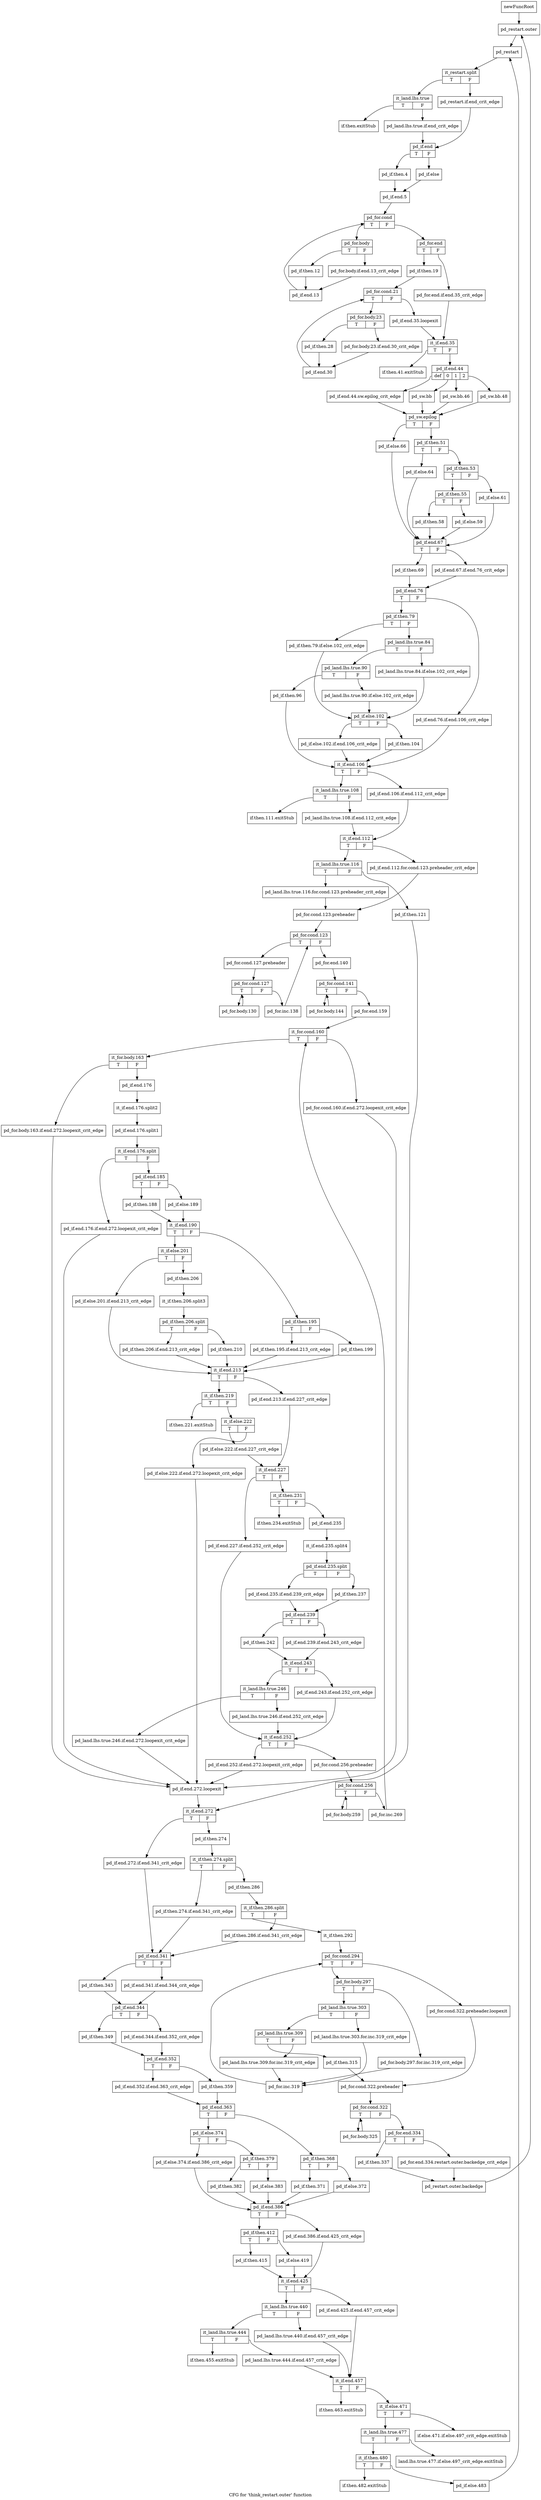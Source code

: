 digraph "CFG for 'think_restart.outer' function" {
	label="CFG for 'think_restart.outer' function";

	Node0x1148e30 [shape=record,label="{newFuncRoot}"];
	Node0x1148e30 -> Node0x11491a0;
	Node0x1148e80 [shape=record,label="{if.then.exitStub}"];
	Node0x1148ed0 [shape=record,label="{if.then.41.exitStub}"];
	Node0x1148f20 [shape=record,label="{if.then.111.exitStub}"];
	Node0x1148f70 [shape=record,label="{if.then.221.exitStub}"];
	Node0x1148fc0 [shape=record,label="{if.then.234.exitStub}"];
	Node0x1149010 [shape=record,label="{if.then.455.exitStub}"];
	Node0x1149060 [shape=record,label="{if.then.463.exitStub}"];
	Node0x11490b0 [shape=record,label="{if.else.471.if.else.497_crit_edge.exitStub}"];
	Node0x1149100 [shape=record,label="{land.lhs.true.477.if.else.497_crit_edge.exitStub}"];
	Node0x1149150 [shape=record,label="{if.then.482.exitStub}"];
	Node0x11491a0 [shape=record,label="{pd_restart.outer}"];
	Node0x11491a0 -> Node0x11491f0;
	Node0x11491f0 [shape=record,label="{pd_restart}"];
	Node0x11491f0 -> Node0x1450220;
	Node0x1450220 [shape=record,label="{it_restart.split|{<s0>T|<s1>F}}"];
	Node0x1450220:s0 -> Node0x1149290;
	Node0x1450220:s1 -> Node0x1149240;
	Node0x1149240 [shape=record,label="{pd_restart.if.end_crit_edge}"];
	Node0x1149240 -> Node0x1149330;
	Node0x1149290 [shape=record,label="{it_land.lhs.true|{<s0>T|<s1>F}}"];
	Node0x1149290:s0 -> Node0x1148e80;
	Node0x1149290:s1 -> Node0x11492e0;
	Node0x11492e0 [shape=record,label="{pd_land.lhs.true.if.end_crit_edge}"];
	Node0x11492e0 -> Node0x1149330;
	Node0x1149330 [shape=record,label="{pd_if.end|{<s0>T|<s1>F}}"];
	Node0x1149330:s0 -> Node0x11493d0;
	Node0x1149330:s1 -> Node0x1149380;
	Node0x1149380 [shape=record,label="{pd_if.else}"];
	Node0x1149380 -> Node0x1149420;
	Node0x11493d0 [shape=record,label="{pd_if.then.4}"];
	Node0x11493d0 -> Node0x1149420;
	Node0x1149420 [shape=record,label="{pd_if.end.5}"];
	Node0x1149420 -> Node0x1149470;
	Node0x1149470 [shape=record,label="{pd_for.cond|{<s0>T|<s1>F}}"];
	Node0x1149470:s0 -> Node0x114c710;
	Node0x1149470:s1 -> Node0x11494c0;
	Node0x11494c0 [shape=record,label="{pd_for.end|{<s0>T|<s1>F}}"];
	Node0x11494c0:s0 -> Node0x1149560;
	Node0x11494c0:s1 -> Node0x1149510;
	Node0x1149510 [shape=record,label="{pd_for.end.if.end.35_crit_edge}"];
	Node0x1149510 -> Node0x1149650;
	Node0x1149560 [shape=record,label="{pd_if.then.19}"];
	Node0x1149560 -> Node0x11495b0;
	Node0x11495b0 [shape=record,label="{pd_for.cond.21|{<s0>T|<s1>F}}"];
	Node0x11495b0:s0 -> Node0x114c5d0;
	Node0x11495b0:s1 -> Node0x1149600;
	Node0x1149600 [shape=record,label="{pd_if.end.35.loopexit}"];
	Node0x1149600 -> Node0x1149650;
	Node0x1149650 [shape=record,label="{it_if.end.35|{<s0>T|<s1>F}}"];
	Node0x1149650:s0 -> Node0x1148ed0;
	Node0x1149650:s1 -> Node0x11496a0;
	Node0x11496a0 [shape=record,label="{pd_if.end.44|{<s0>def|<s1>0|<s2>1|<s3>2}}"];
	Node0x11496a0:s0 -> Node0x11497e0;
	Node0x11496a0:s1 -> Node0x1149790;
	Node0x11496a0:s2 -> Node0x1149740;
	Node0x11496a0:s3 -> Node0x11496f0;
	Node0x11496f0 [shape=record,label="{pd_sw.bb.48}"];
	Node0x11496f0 -> Node0x1149830;
	Node0x1149740 [shape=record,label="{pd_sw.bb.46}"];
	Node0x1149740 -> Node0x1149830;
	Node0x1149790 [shape=record,label="{pd_sw.bb}"];
	Node0x1149790 -> Node0x1149830;
	Node0x11497e0 [shape=record,label="{pd_if.end.44.sw.epilog_crit_edge}"];
	Node0x11497e0 -> Node0x1149830;
	Node0x1149830 [shape=record,label="{pd_sw.epilog|{<s0>T|<s1>F}}"];
	Node0x1149830:s0 -> Node0x1149ab0;
	Node0x1149830:s1 -> Node0x1149880;
	Node0x1149880 [shape=record,label="{pd_if.then.51|{<s0>T|<s1>F}}"];
	Node0x1149880:s0 -> Node0x1149a60;
	Node0x1149880:s1 -> Node0x11498d0;
	Node0x11498d0 [shape=record,label="{pd_if.then.53|{<s0>T|<s1>F}}"];
	Node0x11498d0:s0 -> Node0x1149970;
	Node0x11498d0:s1 -> Node0x1149920;
	Node0x1149920 [shape=record,label="{pd_if.else.61}"];
	Node0x1149920 -> Node0x1149b00;
	Node0x1149970 [shape=record,label="{pd_if.then.55|{<s0>T|<s1>F}}"];
	Node0x1149970:s0 -> Node0x1149a10;
	Node0x1149970:s1 -> Node0x11499c0;
	Node0x11499c0 [shape=record,label="{pd_if.else.59}"];
	Node0x11499c0 -> Node0x1149b00;
	Node0x1149a10 [shape=record,label="{pd_if.then.58}"];
	Node0x1149a10 -> Node0x1149b00;
	Node0x1149a60 [shape=record,label="{pd_if.else.64}"];
	Node0x1149a60 -> Node0x1149b00;
	Node0x1149ab0 [shape=record,label="{pd_if.else.66}"];
	Node0x1149ab0 -> Node0x1149b00;
	Node0x1149b00 [shape=record,label="{pd_if.end.67|{<s0>T|<s1>F}}"];
	Node0x1149b00:s0 -> Node0x1149ba0;
	Node0x1149b00:s1 -> Node0x1149b50;
	Node0x1149b50 [shape=record,label="{pd_if.end.67.if.end.76_crit_edge}"];
	Node0x1149b50 -> Node0x1149bf0;
	Node0x1149ba0 [shape=record,label="{pd_if.then.69}"];
	Node0x1149ba0 -> Node0x1149bf0;
	Node0x1149bf0 [shape=record,label="{pd_if.end.76|{<s0>T|<s1>F}}"];
	Node0x1149bf0:s0 -> Node0x1149c90;
	Node0x1149bf0:s1 -> Node0x1149c40;
	Node0x1149c40 [shape=record,label="{pd_if.end.76.if.end.106_crit_edge}"];
	Node0x1149c40 -> Node0x1149fb0;
	Node0x1149c90 [shape=record,label="{pd_if.then.79|{<s0>T|<s1>F}}"];
	Node0x1149c90:s0 -> Node0x1149e70;
	Node0x1149c90:s1 -> Node0x1149ce0;
	Node0x1149ce0 [shape=record,label="{pd_land.lhs.true.84|{<s0>T|<s1>F}}"];
	Node0x1149ce0:s0 -> Node0x1149d80;
	Node0x1149ce0:s1 -> Node0x1149d30;
	Node0x1149d30 [shape=record,label="{pd_land.lhs.true.84.if.else.102_crit_edge}"];
	Node0x1149d30 -> Node0x1149ec0;
	Node0x1149d80 [shape=record,label="{pd_land.lhs.true.90|{<s0>T|<s1>F}}"];
	Node0x1149d80:s0 -> Node0x1149e20;
	Node0x1149d80:s1 -> Node0x1149dd0;
	Node0x1149dd0 [shape=record,label="{pd_land.lhs.true.90.if.else.102_crit_edge}"];
	Node0x1149dd0 -> Node0x1149ec0;
	Node0x1149e20 [shape=record,label="{pd_if.then.96}"];
	Node0x1149e20 -> Node0x1149fb0;
	Node0x1149e70 [shape=record,label="{pd_if.then.79.if.else.102_crit_edge}"];
	Node0x1149e70 -> Node0x1149ec0;
	Node0x1149ec0 [shape=record,label="{pd_if.else.102|{<s0>T|<s1>F}}"];
	Node0x1149ec0:s0 -> Node0x1149f60;
	Node0x1149ec0:s1 -> Node0x1149f10;
	Node0x1149f10 [shape=record,label="{pd_if.then.104}"];
	Node0x1149f10 -> Node0x1149fb0;
	Node0x1149f60 [shape=record,label="{pd_if.else.102.if.end.106_crit_edge}"];
	Node0x1149f60 -> Node0x1149fb0;
	Node0x1149fb0 [shape=record,label="{it_if.end.106|{<s0>T|<s1>F}}"];
	Node0x1149fb0:s0 -> Node0x114a050;
	Node0x1149fb0:s1 -> Node0x114a000;
	Node0x114a000 [shape=record,label="{pd_if.end.106.if.end.112_crit_edge}"];
	Node0x114a000 -> Node0x114a0f0;
	Node0x114a050 [shape=record,label="{it_land.lhs.true.108|{<s0>T|<s1>F}}"];
	Node0x114a050:s0 -> Node0x1148f20;
	Node0x114a050:s1 -> Node0x114a0a0;
	Node0x114a0a0 [shape=record,label="{pd_land.lhs.true.108.if.end.112_crit_edge}"];
	Node0x114a0a0 -> Node0x114a0f0;
	Node0x114a0f0 [shape=record,label="{it_if.end.112|{<s0>T|<s1>F}}"];
	Node0x114a0f0:s0 -> Node0x114a190;
	Node0x114a0f0:s1 -> Node0x114a140;
	Node0x114a140 [shape=record,label="{pd_if.end.112.for.cond.123.preheader_crit_edge}"];
	Node0x114a140 -> Node0x114a280;
	Node0x114a190 [shape=record,label="{it_land.lhs.true.116|{<s0>T|<s1>F}}"];
	Node0x114a190:s0 -> Node0x114a230;
	Node0x114a190:s1 -> Node0x114a1e0;
	Node0x114a1e0 [shape=record,label="{pd_if.then.121}"];
	Node0x114a1e0 -> Node0x114b220;
	Node0x114a230 [shape=record,label="{pd_land.lhs.true.116.for.cond.123.preheader_crit_edge}"];
	Node0x114a230 -> Node0x114a280;
	Node0x114a280 [shape=record,label="{pd_for.cond.123.preheader}"];
	Node0x114a280 -> Node0x114a2d0;
	Node0x114a2d0 [shape=record,label="{pd_for.cond.123|{<s0>T|<s1>F}}"];
	Node0x114a2d0:s0 -> Node0x114c490;
	Node0x114a2d0:s1 -> Node0x114a320;
	Node0x114a320 [shape=record,label="{pd_for.end.140}"];
	Node0x114a320 -> Node0x114a370;
	Node0x114a370 [shape=record,label="{pd_for.cond.141|{<s0>T|<s1>F}}"];
	Node0x114a370:s0 -> Node0x114c440;
	Node0x114a370:s1 -> Node0x114a3c0;
	Node0x114a3c0 [shape=record,label="{pd_for.end.159}"];
	Node0x114a3c0 -> Node0x114a410;
	Node0x114a410 [shape=record,label="{it_for.cond.160|{<s0>T|<s1>F}}"];
	Node0x114a410:s0 -> Node0x114a4b0;
	Node0x114a410:s1 -> Node0x114a460;
	Node0x114a460 [shape=record,label="{pd_for.cond.160.if.end.272.loopexit_crit_edge}"];
	Node0x114a460 -> Node0x114b1d0;
	Node0x114a4b0 [shape=record,label="{it_for.body.163|{<s0>T|<s1>F}}"];
	Node0x114a4b0:s0 -> Node0x114b180;
	Node0x114a4b0:s1 -> Node0x114a500;
	Node0x114a500 [shape=record,label="{pd_if.end.176}"];
	Node0x114a500 -> Node0x1453810;
	Node0x1453810 [shape=record,label="{it_if.end.176.split2}"];
	Node0x1453810 -> Node0x1454e30;
	Node0x1454e30 [shape=record,label="{pd_if.end.176.split1}"];
	Node0x1454e30 -> Node0x1452bb0;
	Node0x1452bb0 [shape=record,label="{it_if.end.176.split|{<s0>T|<s1>F}}"];
	Node0x1452bb0:s0 -> Node0x114b130;
	Node0x1452bb0:s1 -> Node0x114a550;
	Node0x114a550 [shape=record,label="{pd_if.end.185|{<s0>T|<s1>F}}"];
	Node0x114a550:s0 -> Node0x114a5f0;
	Node0x114a550:s1 -> Node0x114a5a0;
	Node0x114a5a0 [shape=record,label="{pd_if.else.189}"];
	Node0x114a5a0 -> Node0x114a640;
	Node0x114a5f0 [shape=record,label="{pd_if.then.188}"];
	Node0x114a5f0 -> Node0x114a640;
	Node0x114a640 [shape=record,label="{it_if.end.190|{<s0>T|<s1>F}}"];
	Node0x114a640:s0 -> Node0x114a780;
	Node0x114a640:s1 -> Node0x114a690;
	Node0x114a690 [shape=record,label="{pd_if.then.195|{<s0>T|<s1>F}}"];
	Node0x114a690:s0 -> Node0x114a730;
	Node0x114a690:s1 -> Node0x114a6e0;
	Node0x114a6e0 [shape=record,label="{pd_if.then.199}"];
	Node0x114a6e0 -> Node0x114a910;
	Node0x114a730 [shape=record,label="{pd_if.then.195.if.end.213_crit_edge}"];
	Node0x114a730 -> Node0x114a910;
	Node0x114a780 [shape=record,label="{it_if.else.201|{<s0>T|<s1>F}}"];
	Node0x114a780:s0 -> Node0x114a8c0;
	Node0x114a780:s1 -> Node0x114a7d0;
	Node0x114a7d0 [shape=record,label="{pd_if.then.206}"];
	Node0x114a7d0 -> Node0x144c230;
	Node0x144c230 [shape=record,label="{it_if.then.206.split3}"];
	Node0x144c230 -> Node0x13db4f0;
	Node0x13db4f0 [shape=record,label="{pd_if.then.206.split|{<s0>T|<s1>F}}"];
	Node0x13db4f0:s0 -> Node0x114a870;
	Node0x13db4f0:s1 -> Node0x114a820;
	Node0x114a820 [shape=record,label="{pd_if.then.210}"];
	Node0x114a820 -> Node0x114a910;
	Node0x114a870 [shape=record,label="{pd_if.then.206.if.end.213_crit_edge}"];
	Node0x114a870 -> Node0x114a910;
	Node0x114a8c0 [shape=record,label="{pd_if.else.201.if.end.213_crit_edge}"];
	Node0x114a8c0 -> Node0x114a910;
	Node0x114a910 [shape=record,label="{it_if.end.213|{<s0>T|<s1>F}}"];
	Node0x114a910:s0 -> Node0x114a9b0;
	Node0x114a910:s1 -> Node0x114a960;
	Node0x114a960 [shape=record,label="{pd_if.end.213.if.end.227_crit_edge}"];
	Node0x114a960 -> Node0x114aaf0;
	Node0x114a9b0 [shape=record,label="{it_if.then.219|{<s0>T|<s1>F}}"];
	Node0x114a9b0:s0 -> Node0x1148f70;
	Node0x114a9b0:s1 -> Node0x114aa00;
	Node0x114aa00 [shape=record,label="{it_if.else.222|{<s0>T|<s1>F}}"];
	Node0x114aa00:s0 -> Node0x114aaa0;
	Node0x114aa00:s1 -> Node0x114aa50;
	Node0x114aa50 [shape=record,label="{pd_if.else.222.if.end.272.loopexit_crit_edge}"];
	Node0x114aa50 -> Node0x114b1d0;
	Node0x114aaa0 [shape=record,label="{pd_if.else.222.if.end.227_crit_edge}"];
	Node0x114aaa0 -> Node0x114aaf0;
	Node0x114aaf0 [shape=record,label="{it_if.end.227|{<s0>T|<s1>F}}"];
	Node0x114aaf0:s0 -> Node0x114af00;
	Node0x114aaf0:s1 -> Node0x114ab40;
	Node0x114ab40 [shape=record,label="{it_if.then.231|{<s0>T|<s1>F}}"];
	Node0x114ab40:s0 -> Node0x1148fc0;
	Node0x114ab40:s1 -> Node0x114ab90;
	Node0x114ab90 [shape=record,label="{pd_if.end.235}"];
	Node0x114ab90 -> Node0x14826e0;
	Node0x14826e0 [shape=record,label="{it_if.end.235.split4}"];
	Node0x14826e0 -> Node0x141e6a0;
	Node0x141e6a0 [shape=record,label="{pd_if.end.235.split|{<s0>T|<s1>F}}"];
	Node0x141e6a0:s0 -> Node0x114ac30;
	Node0x141e6a0:s1 -> Node0x114abe0;
	Node0x114abe0 [shape=record,label="{pd_if.then.237}"];
	Node0x114abe0 -> Node0x114ac80;
	Node0x114ac30 [shape=record,label="{pd_if.end.235.if.end.239_crit_edge}"];
	Node0x114ac30 -> Node0x114ac80;
	Node0x114ac80 [shape=record,label="{pd_if.end.239|{<s0>T|<s1>F}}"];
	Node0x114ac80:s0 -> Node0x114ad20;
	Node0x114ac80:s1 -> Node0x114acd0;
	Node0x114acd0 [shape=record,label="{pd_if.end.239.if.end.243_crit_edge}"];
	Node0x114acd0 -> Node0x114ad70;
	Node0x114ad20 [shape=record,label="{pd_if.then.242}"];
	Node0x114ad20 -> Node0x114ad70;
	Node0x114ad70 [shape=record,label="{it_if.end.243|{<s0>T|<s1>F}}"];
	Node0x114ad70:s0 -> Node0x114ae10;
	Node0x114ad70:s1 -> Node0x114adc0;
	Node0x114adc0 [shape=record,label="{pd_if.end.243.if.end.252_crit_edge}"];
	Node0x114adc0 -> Node0x114af50;
	Node0x114ae10 [shape=record,label="{it_land.lhs.true.246|{<s0>T|<s1>F}}"];
	Node0x114ae10:s0 -> Node0x114aeb0;
	Node0x114ae10:s1 -> Node0x114ae60;
	Node0x114ae60 [shape=record,label="{pd_land.lhs.true.246.if.end.252_crit_edge}"];
	Node0x114ae60 -> Node0x114af50;
	Node0x114aeb0 [shape=record,label="{pd_land.lhs.true.246.if.end.272.loopexit_crit_edge}"];
	Node0x114aeb0 -> Node0x114b1d0;
	Node0x114af00 [shape=record,label="{pd_if.end.227.if.end.252_crit_edge}"];
	Node0x114af00 -> Node0x114af50;
	Node0x114af50 [shape=record,label="{it_if.end.252|{<s0>T|<s1>F}}"];
	Node0x114af50:s0 -> Node0x114b0e0;
	Node0x114af50:s1 -> Node0x114afa0;
	Node0x114afa0 [shape=record,label="{pd_for.cond.256.preheader}"];
	Node0x114afa0 -> Node0x114aff0;
	Node0x114aff0 [shape=record,label="{pd_for.cond.256|{<s0>T|<s1>F}}"];
	Node0x114aff0:s0 -> Node0x114b090;
	Node0x114aff0:s1 -> Node0x114b040;
	Node0x114b040 [shape=record,label="{pd_for.inc.269}"];
	Node0x114b040 -> Node0x114a410;
	Node0x114b090 [shape=record,label="{pd_for.body.259}"];
	Node0x114b090 -> Node0x114aff0;
	Node0x114b0e0 [shape=record,label="{pd_if.end.252.if.end.272.loopexit_crit_edge}"];
	Node0x114b0e0 -> Node0x114b1d0;
	Node0x114b130 [shape=record,label="{pd_if.end.176.if.end.272.loopexit_crit_edge}"];
	Node0x114b130 -> Node0x114b1d0;
	Node0x114b180 [shape=record,label="{pd_for.body.163.if.end.272.loopexit_crit_edge}"];
	Node0x114b180 -> Node0x114b1d0;
	Node0x114b1d0 [shape=record,label="{pd_if.end.272.loopexit}"];
	Node0x114b1d0 -> Node0x114b220;
	Node0x114b220 [shape=record,label="{it_if.end.272|{<s0>T|<s1>F}}"];
	Node0x114b220:s0 -> Node0x114b950;
	Node0x114b220:s1 -> Node0x114b270;
	Node0x114b270 [shape=record,label="{pd_if.then.274}"];
	Node0x114b270 -> Node0x144f700;
	Node0x144f700 [shape=record,label="{it_if.then.274.split|{<s0>T|<s1>F}}"];
	Node0x144f700:s0 -> Node0x114b900;
	Node0x144f700:s1 -> Node0x114b2c0;
	Node0x114b2c0 [shape=record,label="{pd_if.then.286}"];
	Node0x114b2c0 -> Node0x1450f50;
	Node0x1450f50 [shape=record,label="{it_if.then.286.split|{<s0>T|<s1>F}}"];
	Node0x1450f50:s0 -> Node0x114b360;
	Node0x1450f50:s1 -> Node0x114b310;
	Node0x114b310 [shape=record,label="{pd_if.then.286.if.end.341_crit_edge}"];
	Node0x114b310 -> Node0x114b9a0;
	Node0x114b360 [shape=record,label="{it_if.then.292}"];
	Node0x114b360 -> Node0x114b3b0;
	Node0x114b3b0 [shape=record,label="{pd_for.cond.294|{<s0>T|<s1>F}}"];
	Node0x114b3b0:s0 -> Node0x114b450;
	Node0x114b3b0:s1 -> Node0x114b400;
	Node0x114b400 [shape=record,label="{pd_for.cond.322.preheader.loopexit}"];
	Node0x114b400 -> Node0x114b6d0;
	Node0x114b450 [shape=record,label="{pd_for.body.297|{<s0>T|<s1>F}}"];
	Node0x114b450:s0 -> Node0x114b4f0;
	Node0x114b450:s1 -> Node0x114b4a0;
	Node0x114b4a0 [shape=record,label="{pd_for.body.297.for.inc.319_crit_edge}"];
	Node0x114b4a0 -> Node0x114b630;
	Node0x114b4f0 [shape=record,label="{pd_land.lhs.true.303|{<s0>T|<s1>F}}"];
	Node0x114b4f0:s0 -> Node0x114b590;
	Node0x114b4f0:s1 -> Node0x114b540;
	Node0x114b540 [shape=record,label="{pd_land.lhs.true.303.for.inc.319_crit_edge}"];
	Node0x114b540 -> Node0x114b630;
	Node0x114b590 [shape=record,label="{pd_land.lhs.true.309|{<s0>T|<s1>F}}"];
	Node0x114b590:s0 -> Node0x114b680;
	Node0x114b590:s1 -> Node0x114b5e0;
	Node0x114b5e0 [shape=record,label="{pd_land.lhs.true.309.for.inc.319_crit_edge}"];
	Node0x114b5e0 -> Node0x114b630;
	Node0x114b630 [shape=record,label="{pd_for.inc.319}"];
	Node0x114b630 -> Node0x114b3b0;
	Node0x114b680 [shape=record,label="{pd_if.then.315}"];
	Node0x114b680 -> Node0x114b6d0;
	Node0x114b6d0 [shape=record,label="{pd_for.cond.322.preheader}"];
	Node0x114b6d0 -> Node0x114b720;
	Node0x114b720 [shape=record,label="{pd_for.cond.322|{<s0>T|<s1>F}}"];
	Node0x114b720:s0 -> Node0x114b8b0;
	Node0x114b720:s1 -> Node0x114b770;
	Node0x114b770 [shape=record,label="{pd_for.end.334|{<s0>T|<s1>F}}"];
	Node0x114b770:s0 -> Node0x114b810;
	Node0x114b770:s1 -> Node0x114b7c0;
	Node0x114b7c0 [shape=record,label="{pd_for.end.334.restart.outer.backedge_crit_edge}"];
	Node0x114b7c0 -> Node0x114b860;
	Node0x114b810 [shape=record,label="{pd_if.then.337}"];
	Node0x114b810 -> Node0x114b860;
	Node0x114b860 [shape=record,label="{pd_restart.outer.backedge}"];
	Node0x114b860 -> Node0x11491a0;
	Node0x114b8b0 [shape=record,label="{pd_for.body.325}"];
	Node0x114b8b0 -> Node0x114b720;
	Node0x114b900 [shape=record,label="{pd_if.then.274.if.end.341_crit_edge}"];
	Node0x114b900 -> Node0x114b9a0;
	Node0x114b950 [shape=record,label="{pd_if.end.272.if.end.341_crit_edge}"];
	Node0x114b950 -> Node0x114b9a0;
	Node0x114b9a0 [shape=record,label="{pd_if.end.341|{<s0>T|<s1>F}}"];
	Node0x114b9a0:s0 -> Node0x114ba40;
	Node0x114b9a0:s1 -> Node0x114b9f0;
	Node0x114b9f0 [shape=record,label="{pd_if.end.341.if.end.344_crit_edge}"];
	Node0x114b9f0 -> Node0x114ba90;
	Node0x114ba40 [shape=record,label="{pd_if.then.343}"];
	Node0x114ba40 -> Node0x114ba90;
	Node0x114ba90 [shape=record,label="{pd_if.end.344|{<s0>T|<s1>F}}"];
	Node0x114ba90:s0 -> Node0x114bb30;
	Node0x114ba90:s1 -> Node0x114bae0;
	Node0x114bae0 [shape=record,label="{pd_if.end.344.if.end.352_crit_edge}"];
	Node0x114bae0 -> Node0x114bb80;
	Node0x114bb30 [shape=record,label="{pd_if.then.349}"];
	Node0x114bb30 -> Node0x114bb80;
	Node0x114bb80 [shape=record,label="{pd_if.end.352|{<s0>T|<s1>F}}"];
	Node0x114bb80:s0 -> Node0x114bc20;
	Node0x114bb80:s1 -> Node0x114bbd0;
	Node0x114bbd0 [shape=record,label="{pd_if.then.359}"];
	Node0x114bbd0 -> Node0x114bc70;
	Node0x114bc20 [shape=record,label="{pd_if.end.352.if.end.363_crit_edge}"];
	Node0x114bc20 -> Node0x114bc70;
	Node0x114bc70 [shape=record,label="{pd_if.end.363|{<s0>T|<s1>F}}"];
	Node0x114bc70:s0 -> Node0x114bdb0;
	Node0x114bc70:s1 -> Node0x114bcc0;
	Node0x114bcc0 [shape=record,label="{pd_if.then.368|{<s0>T|<s1>F}}"];
	Node0x114bcc0:s0 -> Node0x114bd60;
	Node0x114bcc0:s1 -> Node0x114bd10;
	Node0x114bd10 [shape=record,label="{pd_if.else.372}"];
	Node0x114bd10 -> Node0x114bf40;
	Node0x114bd60 [shape=record,label="{pd_if.then.371}"];
	Node0x114bd60 -> Node0x114bf40;
	Node0x114bdb0 [shape=record,label="{pd_if.else.374|{<s0>T|<s1>F}}"];
	Node0x114bdb0:s0 -> Node0x114bef0;
	Node0x114bdb0:s1 -> Node0x114be00;
	Node0x114be00 [shape=record,label="{pd_if.then.379|{<s0>T|<s1>F}}"];
	Node0x114be00:s0 -> Node0x114bea0;
	Node0x114be00:s1 -> Node0x114be50;
	Node0x114be50 [shape=record,label="{pd_if.else.383}"];
	Node0x114be50 -> Node0x114bf40;
	Node0x114bea0 [shape=record,label="{pd_if.then.382}"];
	Node0x114bea0 -> Node0x114bf40;
	Node0x114bef0 [shape=record,label="{pd_if.else.374.if.end.386_crit_edge}"];
	Node0x114bef0 -> Node0x114bf40;
	Node0x114bf40 [shape=record,label="{pd_if.end.386|{<s0>T|<s1>F}}"];
	Node0x114bf40:s0 -> Node0x114bfe0;
	Node0x114bf40:s1 -> Node0x114bf90;
	Node0x114bf90 [shape=record,label="{pd_if.end.386.if.end.425_crit_edge}"];
	Node0x114bf90 -> Node0x114c0d0;
	Node0x114bfe0 [shape=record,label="{pd_if.then.412|{<s0>T|<s1>F}}"];
	Node0x114bfe0:s0 -> Node0x114c080;
	Node0x114bfe0:s1 -> Node0x114c030;
	Node0x114c030 [shape=record,label="{pd_if.else.419}"];
	Node0x114c030 -> Node0x114c0d0;
	Node0x114c080 [shape=record,label="{pd_if.then.415}"];
	Node0x114c080 -> Node0x114c0d0;
	Node0x114c0d0 [shape=record,label="{it_if.end.425|{<s0>T|<s1>F}}"];
	Node0x114c0d0:s0 -> Node0x114c170;
	Node0x114c0d0:s1 -> Node0x114c120;
	Node0x114c120 [shape=record,label="{pd_if.end.425.if.end.457_crit_edge}"];
	Node0x114c120 -> Node0x114c2b0;
	Node0x114c170 [shape=record,label="{it_land.lhs.true.440|{<s0>T|<s1>F}}"];
	Node0x114c170:s0 -> Node0x114c210;
	Node0x114c170:s1 -> Node0x114c1c0;
	Node0x114c1c0 [shape=record,label="{pd_land.lhs.true.440.if.end.457_crit_edge}"];
	Node0x114c1c0 -> Node0x114c2b0;
	Node0x114c210 [shape=record,label="{it_land.lhs.true.444|{<s0>T|<s1>F}}"];
	Node0x114c210:s0 -> Node0x1149010;
	Node0x114c210:s1 -> Node0x114c260;
	Node0x114c260 [shape=record,label="{pd_land.lhs.true.444.if.end.457_crit_edge}"];
	Node0x114c260 -> Node0x114c2b0;
	Node0x114c2b0 [shape=record,label="{it_if.end.457|{<s0>T|<s1>F}}"];
	Node0x114c2b0:s0 -> Node0x1149060;
	Node0x114c2b0:s1 -> Node0x114c300;
	Node0x114c300 [shape=record,label="{it_if.else.471|{<s0>T|<s1>F}}"];
	Node0x114c300:s0 -> Node0x114c350;
	Node0x114c300:s1 -> Node0x11490b0;
	Node0x114c350 [shape=record,label="{it_land.lhs.true.477|{<s0>T|<s1>F}}"];
	Node0x114c350:s0 -> Node0x114c3a0;
	Node0x114c350:s1 -> Node0x1149100;
	Node0x114c3a0 [shape=record,label="{it_if.then.480|{<s0>T|<s1>F}}"];
	Node0x114c3a0:s0 -> Node0x1149150;
	Node0x114c3a0:s1 -> Node0x114c3f0;
	Node0x114c3f0 [shape=record,label="{pd_if.else.483}"];
	Node0x114c3f0 -> Node0x11491f0;
	Node0x114c440 [shape=record,label="{pd_for.body.144}"];
	Node0x114c440 -> Node0x114a370;
	Node0x114c490 [shape=record,label="{pd_for.cond.127.preheader}"];
	Node0x114c490 -> Node0x114c4e0;
	Node0x114c4e0 [shape=record,label="{pd_for.cond.127|{<s0>T|<s1>F}}"];
	Node0x114c4e0:s0 -> Node0x114c580;
	Node0x114c4e0:s1 -> Node0x114c530;
	Node0x114c530 [shape=record,label="{pd_for.inc.138}"];
	Node0x114c530 -> Node0x114a2d0;
	Node0x114c580 [shape=record,label="{pd_for.body.130}"];
	Node0x114c580 -> Node0x114c4e0;
	Node0x114c5d0 [shape=record,label="{pd_for.body.23|{<s0>T|<s1>F}}"];
	Node0x114c5d0:s0 -> Node0x114c670;
	Node0x114c5d0:s1 -> Node0x114c620;
	Node0x114c620 [shape=record,label="{pd_for.body.23.if.end.30_crit_edge}"];
	Node0x114c620 -> Node0x114c6c0;
	Node0x114c670 [shape=record,label="{pd_if.then.28}"];
	Node0x114c670 -> Node0x114c6c0;
	Node0x114c6c0 [shape=record,label="{pd_if.end.30}"];
	Node0x114c6c0 -> Node0x11495b0;
	Node0x114c710 [shape=record,label="{pd_for.body|{<s0>T|<s1>F}}"];
	Node0x114c710:s0 -> Node0x114c7b0;
	Node0x114c710:s1 -> Node0x114c760;
	Node0x114c760 [shape=record,label="{pd_for.body.if.end.13_crit_edge}"];
	Node0x114c760 -> Node0x114c800;
	Node0x114c7b0 [shape=record,label="{pd_if.then.12}"];
	Node0x114c7b0 -> Node0x114c800;
	Node0x114c800 [shape=record,label="{pd_if.end.13}"];
	Node0x114c800 -> Node0x1149470;
}
